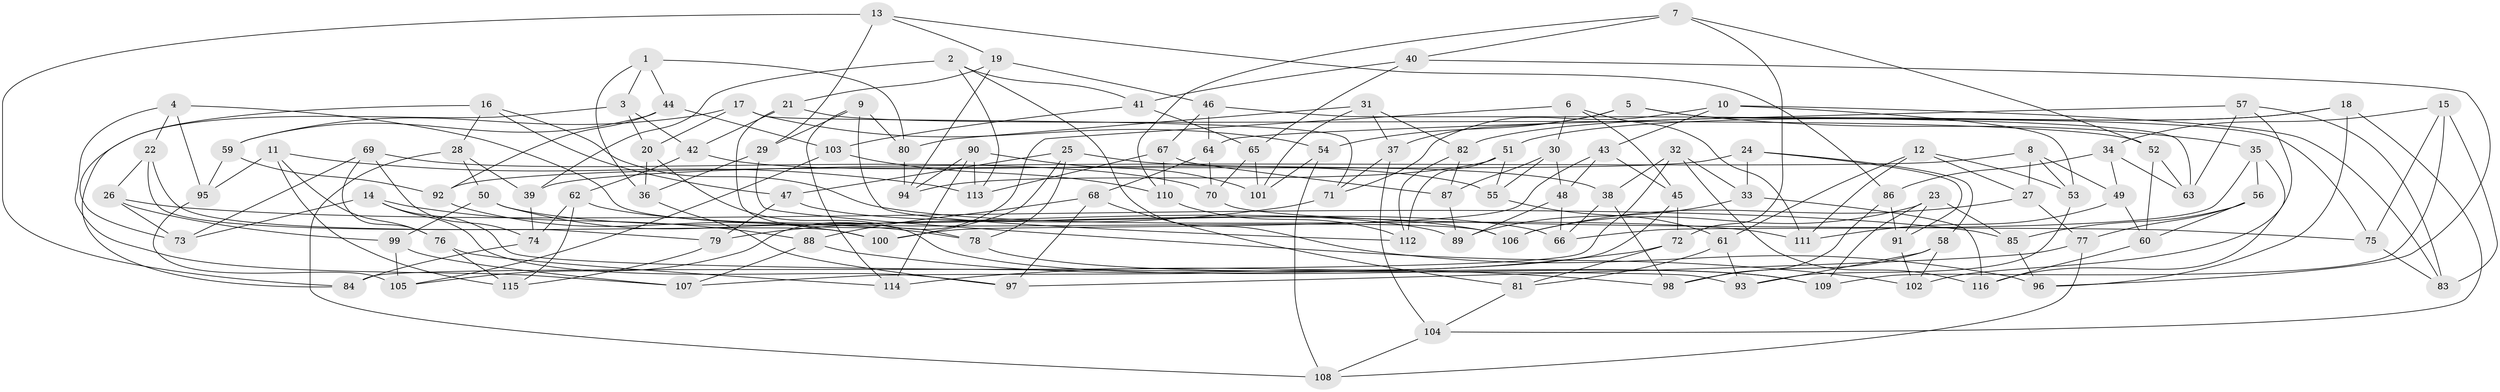 // coarse degree distribution, {6: 0.35714285714285715, 4: 0.32857142857142857, 5: 0.2571428571428571, 3: 0.05714285714285714}
// Generated by graph-tools (version 1.1) at 2025/38/03/04/25 23:38:14]
// undirected, 116 vertices, 232 edges
graph export_dot {
  node [color=gray90,style=filled];
  1;
  2;
  3;
  4;
  5;
  6;
  7;
  8;
  9;
  10;
  11;
  12;
  13;
  14;
  15;
  16;
  17;
  18;
  19;
  20;
  21;
  22;
  23;
  24;
  25;
  26;
  27;
  28;
  29;
  30;
  31;
  32;
  33;
  34;
  35;
  36;
  37;
  38;
  39;
  40;
  41;
  42;
  43;
  44;
  45;
  46;
  47;
  48;
  49;
  50;
  51;
  52;
  53;
  54;
  55;
  56;
  57;
  58;
  59;
  60;
  61;
  62;
  63;
  64;
  65;
  66;
  67;
  68;
  69;
  70;
  71;
  72;
  73;
  74;
  75;
  76;
  77;
  78;
  79;
  80;
  81;
  82;
  83;
  84;
  85;
  86;
  87;
  88;
  89;
  90;
  91;
  92;
  93;
  94;
  95;
  96;
  97;
  98;
  99;
  100;
  101;
  102;
  103;
  104;
  105;
  106;
  107;
  108;
  109;
  110;
  111;
  112;
  113;
  114;
  115;
  116;
  1 -- 44;
  1 -- 80;
  1 -- 36;
  1 -- 3;
  2 -- 41;
  2 -- 39;
  2 -- 113;
  2 -- 96;
  3 -- 20;
  3 -- 84;
  3 -- 42;
  4 -- 22;
  4 -- 95;
  4 -- 106;
  4 -- 107;
  5 -- 54;
  5 -- 37;
  5 -- 75;
  5 -- 35;
  6 -- 105;
  6 -- 45;
  6 -- 111;
  6 -- 30;
  7 -- 72;
  7 -- 110;
  7 -- 40;
  7 -- 52;
  8 -- 39;
  8 -- 53;
  8 -- 27;
  8 -- 49;
  9 -- 114;
  9 -- 80;
  9 -- 112;
  9 -- 29;
  10 -- 53;
  10 -- 83;
  10 -- 71;
  10 -- 43;
  11 -- 95;
  11 -- 113;
  11 -- 76;
  11 -- 115;
  12 -- 61;
  12 -- 111;
  12 -- 53;
  12 -- 27;
  13 -- 86;
  13 -- 84;
  13 -- 29;
  13 -- 19;
  14 -- 73;
  14 -- 93;
  14 -- 97;
  14 -- 88;
  15 -- 34;
  15 -- 75;
  15 -- 109;
  15 -- 83;
  16 -- 47;
  16 -- 111;
  16 -- 73;
  16 -- 28;
  17 -- 59;
  17 -- 20;
  17 -- 71;
  17 -- 54;
  18 -- 51;
  18 -- 82;
  18 -- 96;
  18 -- 104;
  19 -- 94;
  19 -- 21;
  19 -- 46;
  20 -- 109;
  20 -- 36;
  21 -- 42;
  21 -- 52;
  21 -- 78;
  22 -- 79;
  22 -- 26;
  22 -- 100;
  23 -- 109;
  23 -- 91;
  23 -- 85;
  23 -- 106;
  24 -- 92;
  24 -- 58;
  24 -- 91;
  24 -- 33;
  25 -- 100;
  25 -- 47;
  25 -- 38;
  25 -- 78;
  26 -- 99;
  26 -- 85;
  26 -- 73;
  27 -- 106;
  27 -- 77;
  28 -- 50;
  28 -- 108;
  28 -- 39;
  29 -- 36;
  29 -- 102;
  30 -- 87;
  30 -- 48;
  30 -- 55;
  31 -- 82;
  31 -- 37;
  31 -- 101;
  31 -- 80;
  32 -- 84;
  32 -- 38;
  32 -- 116;
  32 -- 33;
  33 -- 116;
  33 -- 89;
  34 -- 86;
  34 -- 63;
  34 -- 49;
  35 -- 56;
  35 -- 66;
  35 -- 116;
  36 -- 97;
  37 -- 71;
  37 -- 104;
  38 -- 66;
  38 -- 98;
  39 -- 74;
  40 -- 96;
  40 -- 41;
  40 -- 65;
  41 -- 65;
  41 -- 103;
  42 -- 62;
  42 -- 55;
  43 -- 100;
  43 -- 45;
  43 -- 48;
  44 -- 103;
  44 -- 92;
  44 -- 59;
  45 -- 107;
  45 -- 72;
  46 -- 64;
  46 -- 67;
  46 -- 63;
  47 -- 66;
  47 -- 79;
  48 -- 66;
  48 -- 89;
  49 -- 111;
  49 -- 60;
  50 -- 89;
  50 -- 78;
  50 -- 99;
  51 -- 94;
  51 -- 55;
  51 -- 112;
  52 -- 60;
  52 -- 63;
  53 -- 93;
  54 -- 101;
  54 -- 108;
  55 -- 61;
  56 -- 77;
  56 -- 60;
  56 -- 85;
  57 -- 64;
  57 -- 63;
  57 -- 102;
  57 -- 83;
  58 -- 93;
  58 -- 98;
  58 -- 102;
  59 -- 95;
  59 -- 92;
  60 -- 116;
  61 -- 93;
  61 -- 81;
  62 -- 74;
  62 -- 115;
  62 -- 106;
  64 -- 70;
  64 -- 68;
  65 -- 101;
  65 -- 70;
  67 -- 113;
  67 -- 87;
  67 -- 110;
  68 -- 97;
  68 -- 88;
  68 -- 81;
  69 -- 70;
  69 -- 74;
  69 -- 73;
  69 -- 76;
  70 -- 75;
  71 -- 79;
  72 -- 81;
  72 -- 114;
  74 -- 84;
  75 -- 83;
  76 -- 115;
  76 -- 114;
  77 -- 108;
  77 -- 97;
  78 -- 109;
  79 -- 115;
  80 -- 94;
  81 -- 104;
  82 -- 112;
  82 -- 87;
  85 -- 96;
  86 -- 98;
  86 -- 91;
  87 -- 89;
  88 -- 98;
  88 -- 107;
  90 -- 94;
  90 -- 113;
  90 -- 101;
  90 -- 114;
  91 -- 102;
  92 -- 100;
  95 -- 105;
  99 -- 107;
  99 -- 105;
  103 -- 110;
  103 -- 105;
  104 -- 108;
  110 -- 112;
}
